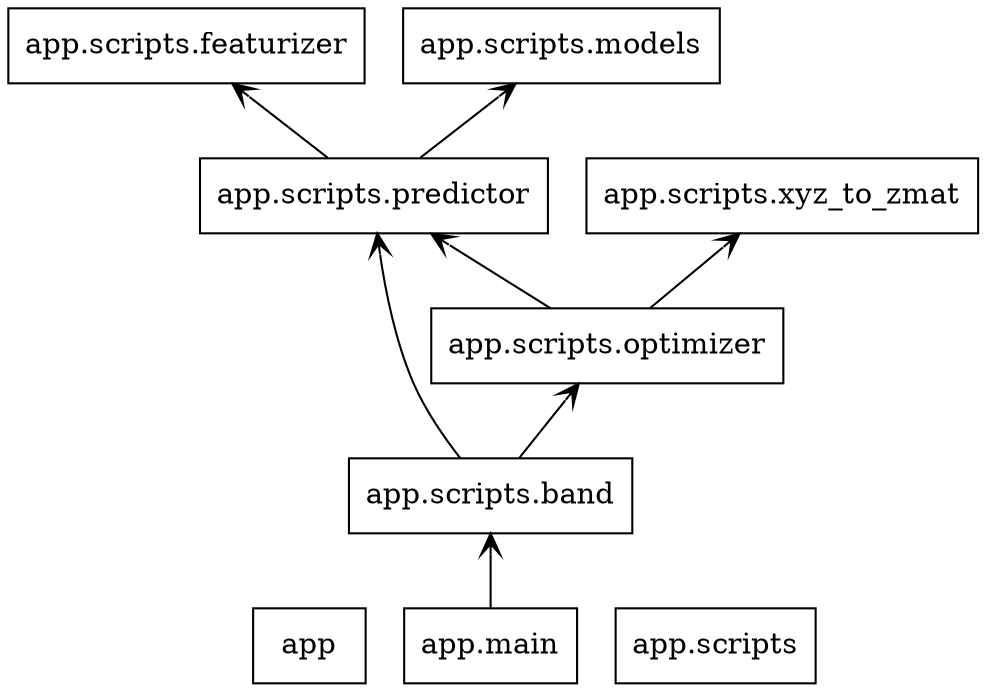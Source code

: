 digraph "packages" {
rankdir=BT
charset="utf-8"
"app" [color="black", label="app", shape="box", style="solid"];
"app.main" [color="black", label="app.main", shape="box", style="solid"];
"app.scripts" [color="black", label="app.scripts", shape="box", style="solid"];
"app.scripts.band" [color="black", label="app.scripts.band", shape="box", style="solid"];
"app.scripts.featurizer" [color="black", label="app.scripts.featurizer", shape="box", style="solid"];
"app.scripts.models" [color="black", label="app.scripts.models", shape="box", style="solid"];
"app.scripts.optimizer" [color="black", label="app.scripts.optimizer", shape="box", style="solid"];
"app.scripts.predictor" [color="black", label="app.scripts.predictor", shape="box", style="solid"];
"app.scripts.xyz_to_zmat" [color="black", label="app.scripts.xyz_to_zmat", shape="box", style="solid"];
"app.main" -> "app.scripts.band" [arrowhead="open", arrowtail="none"];
"app.scripts.band" -> "app.scripts.optimizer" [arrowhead="open", arrowtail="none"];
"app.scripts.band" -> "app.scripts.predictor" [arrowhead="open", arrowtail="none"];
"app.scripts.optimizer" -> "app.scripts.predictor" [arrowhead="open", arrowtail="none"];
"app.scripts.optimizer" -> "app.scripts.xyz_to_zmat" [arrowhead="open", arrowtail="none"];
"app.scripts.predictor" -> "app.scripts.featurizer" [arrowhead="open", arrowtail="none"];
"app.scripts.predictor" -> "app.scripts.models" [arrowhead="open", arrowtail="none"];
}
